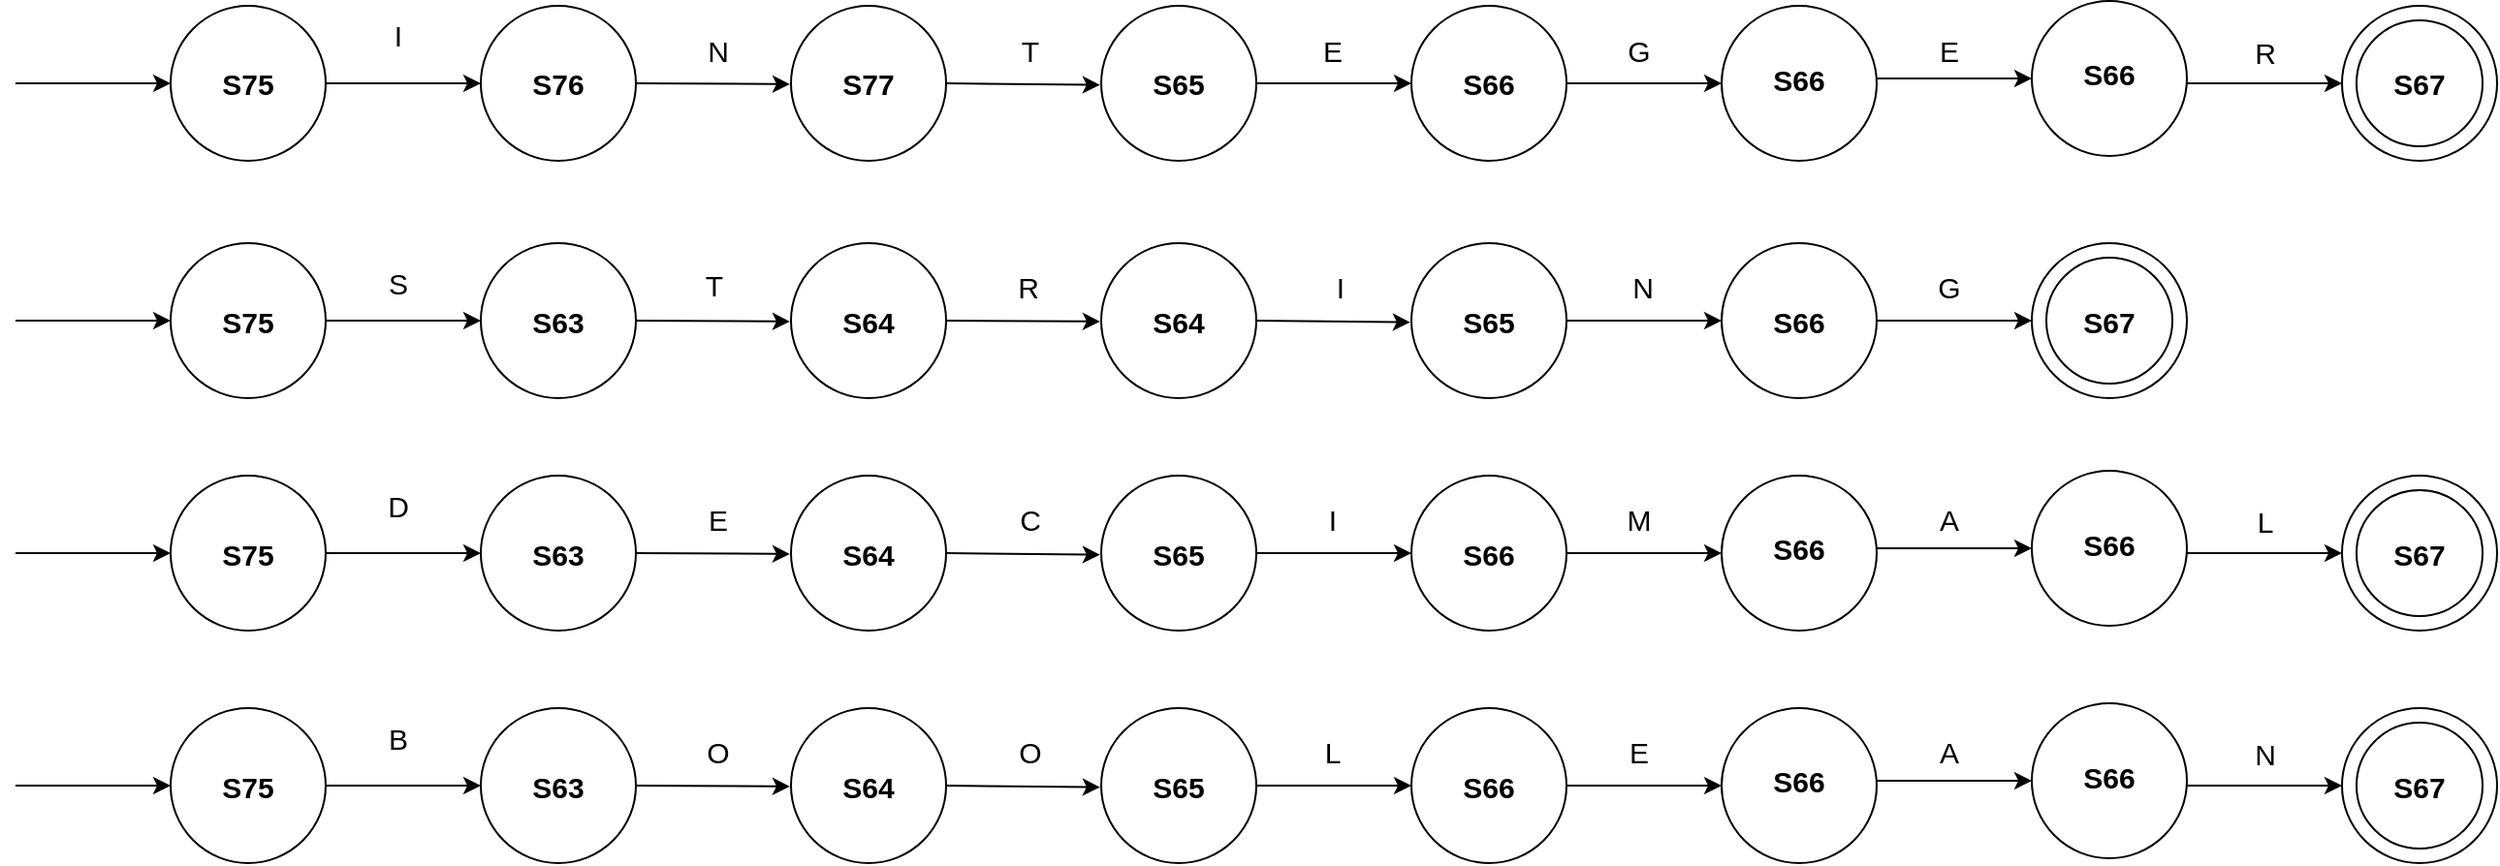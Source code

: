 <mxfile version="23.1.1" type="github">
  <diagram name="Page-1" id="0zzu3dNwDBYfxRRVzu9Y">
    <mxGraphModel dx="1811" dy="546" grid="1" gridSize="10" guides="1" tooltips="1" connect="1" arrows="1" fold="1" page="1" pageScale="1" pageWidth="850" pageHeight="1100" math="0" shadow="0">
      <root>
        <mxCell id="0" />
        <mxCell id="1" parent="0" />
        <mxCell id="2XecXI-3c3T1MpKRaNhF-1" value="" style="ellipse;whiteSpace=wrap;html=1;aspect=fixed;" vertex="1" parent="1">
          <mxGeometry x="40" y="40" width="80" height="80" as="geometry" />
        </mxCell>
        <mxCell id="2XecXI-3c3T1MpKRaNhF-2" value="" style="ellipse;whiteSpace=wrap;html=1;aspect=fixed;" vertex="1" parent="1">
          <mxGeometry x="-120" y="40" width="80" height="80" as="geometry" />
        </mxCell>
        <mxCell id="2XecXI-3c3T1MpKRaNhF-3" value="" style="endArrow=classic;html=1;rounded=0;entryX=0.842;entryY=1.112;entryDx=0;entryDy=0;exitX=1;exitY=0.5;exitDx=0;exitDy=0;entryPerimeter=0;" edge="1" parent="1" source="2XecXI-3c3T1MpKRaNhF-13" target="2XecXI-3c3T1MpKRaNhF-16">
          <mxGeometry width="50" height="50" relative="1" as="geometry">
            <mxPoint x="-160" y="80" as="sourcePoint" />
            <mxPoint x="-80" y="80" as="targetPoint" />
          </mxGeometry>
        </mxCell>
        <mxCell id="2XecXI-3c3T1MpKRaNhF-4" value="" style="endArrow=classic;html=1;rounded=0;entryX=0;entryY=0.5;entryDx=0;entryDy=0;exitX=1;exitY=0.5;exitDx=0;exitDy=0;" edge="1" parent="1" source="2XecXI-3c3T1MpKRaNhF-2" target="2XecXI-3c3T1MpKRaNhF-1">
          <mxGeometry width="50" height="50" relative="1" as="geometry">
            <mxPoint x="-30" y="110" as="sourcePoint" />
            <mxPoint x="90" y="110" as="targetPoint" />
          </mxGeometry>
        </mxCell>
        <mxCell id="2XecXI-3c3T1MpKRaNhF-5" value="&lt;b style=&quot;font-size: 15px;&quot;&gt;S65&lt;/b&gt;" style="text;html=1;strokeColor=none;fillColor=none;align=center;verticalAlign=middle;whiteSpace=wrap;rounded=0;fontSize=15;" vertex="1" parent="1">
          <mxGeometry x="-110" y="65" width="60" height="30" as="geometry" />
        </mxCell>
        <mxCell id="2XecXI-3c3T1MpKRaNhF-6" value="&lt;b&gt;&lt;font style=&quot;font-size: 15px;&quot;&gt;S66&lt;/font&gt;&lt;/b&gt;" style="text;html=1;strokeColor=none;fillColor=none;align=center;verticalAlign=middle;whiteSpace=wrap;rounded=0;" vertex="1" parent="1">
          <mxGeometry x="50" y="65" width="60" height="30" as="geometry" />
        </mxCell>
        <mxCell id="2XecXI-3c3T1MpKRaNhF-7" value="E" style="text;html=1;strokeColor=none;fillColor=none;align=center;verticalAlign=middle;whiteSpace=wrap;rounded=0;fontSize=15;" vertex="1" parent="1">
          <mxGeometry x="-53" y="47.5" width="105" height="30" as="geometry" />
        </mxCell>
        <mxCell id="2XecXI-3c3T1MpKRaNhF-8" value="" style="ellipse;whiteSpace=wrap;html=1;aspect=fixed;" vertex="1" parent="1">
          <mxGeometry x="520" y="40" width="80" height="80" as="geometry" />
        </mxCell>
        <mxCell id="2XecXI-3c3T1MpKRaNhF-9" value="" style="ellipse;whiteSpace=wrap;html=1;aspect=fixed;" vertex="1" parent="1">
          <mxGeometry x="527.5" y="47.5" width="65" height="65" as="geometry" />
        </mxCell>
        <mxCell id="2XecXI-3c3T1MpKRaNhF-10" value="" style="endArrow=classic;html=1;rounded=0;entryX=0;entryY=0.5;entryDx=0;entryDy=0;exitX=1;exitY=0.5;exitDx=0;exitDy=0;" edge="1" parent="1" target="2XecXI-3c3T1MpKRaNhF-8">
          <mxGeometry width="50" height="50" relative="1" as="geometry">
            <mxPoint x="440" y="80" as="sourcePoint" />
            <mxPoint x="570" y="110" as="targetPoint" />
          </mxGeometry>
        </mxCell>
        <mxCell id="2XecXI-3c3T1MpKRaNhF-11" value="&lt;b&gt;&lt;font style=&quot;font-size: 15px;&quot;&gt;S67&lt;/font&gt;&lt;/b&gt;" style="text;html=1;strokeColor=none;fillColor=none;align=center;verticalAlign=middle;whiteSpace=wrap;rounded=0;" vertex="1" parent="1">
          <mxGeometry x="530" y="65" width="60" height="30" as="geometry" />
        </mxCell>
        <mxCell id="2XecXI-3c3T1MpKRaNhF-12" value="R" style="text;html=1;strokeColor=none;fillColor=none;align=center;verticalAlign=middle;whiteSpace=wrap;rounded=0;fontSize=15;" vertex="1" parent="1">
          <mxGeometry x="428" y="48.5" width="105" height="30" as="geometry" />
        </mxCell>
        <mxCell id="2XecXI-3c3T1MpKRaNhF-13" value="" style="ellipse;whiteSpace=wrap;html=1;aspect=fixed;" vertex="1" parent="1">
          <mxGeometry x="-280" y="40" width="80" height="80" as="geometry" />
        </mxCell>
        <mxCell id="2XecXI-3c3T1MpKRaNhF-14" value="" style="endArrow=classic;html=1;rounded=0;entryX=0.852;entryY=1.098;entryDx=0;entryDy=0;entryPerimeter=0;" edge="1" parent="1" target="2XecXI-3c3T1MpKRaNhF-19">
          <mxGeometry width="50" height="50" relative="1" as="geometry">
            <mxPoint x="-360" y="80" as="sourcePoint" />
            <mxPoint x="-240" y="80" as="targetPoint" />
          </mxGeometry>
        </mxCell>
        <mxCell id="2XecXI-3c3T1MpKRaNhF-15" value="&lt;b style=&quot;font-size: 15px;&quot;&gt;S77&lt;/b&gt;" style="text;html=1;strokeColor=none;fillColor=none;align=center;verticalAlign=middle;whiteSpace=wrap;rounded=0;fontSize=15;" vertex="1" parent="1">
          <mxGeometry x="-270" y="65" width="60" height="30" as="geometry" />
        </mxCell>
        <mxCell id="2XecXI-3c3T1MpKRaNhF-16" value="T" style="text;html=1;strokeColor=none;fillColor=none;align=center;verticalAlign=middle;whiteSpace=wrap;rounded=0;fontSize=15;" vertex="1" parent="1">
          <mxGeometry x="-209" y="47.5" width="105" height="30" as="geometry" />
        </mxCell>
        <mxCell id="2XecXI-3c3T1MpKRaNhF-17" value="" style="ellipse;whiteSpace=wrap;html=1;aspect=fixed;" vertex="1" parent="1">
          <mxGeometry x="-440" y="40" width="80" height="80" as="geometry" />
        </mxCell>
        <mxCell id="2XecXI-3c3T1MpKRaNhF-18" value="&lt;b style=&quot;font-size: 15px;&quot;&gt;S76&lt;/b&gt;" style="text;html=1;strokeColor=none;fillColor=none;align=center;verticalAlign=middle;whiteSpace=wrap;rounded=0;fontSize=15;" vertex="1" parent="1">
          <mxGeometry x="-430" y="65" width="60" height="30" as="geometry" />
        </mxCell>
        <mxCell id="2XecXI-3c3T1MpKRaNhF-19" value="N" style="text;html=1;strokeColor=none;fillColor=none;align=center;verticalAlign=middle;whiteSpace=wrap;rounded=0;fontSize=15;" vertex="1" parent="1">
          <mxGeometry x="-370" y="47.5" width="105" height="30" as="geometry" />
        </mxCell>
        <mxCell id="2XecXI-3c3T1MpKRaNhF-20" value="" style="endArrow=classic;html=1;rounded=0;" edge="1" parent="1">
          <mxGeometry width="50" height="50" relative="1" as="geometry">
            <mxPoint x="-520" y="80" as="sourcePoint" />
            <mxPoint x="-440" y="80" as="targetPoint" />
          </mxGeometry>
        </mxCell>
        <mxCell id="2XecXI-3c3T1MpKRaNhF-21" value="" style="ellipse;whiteSpace=wrap;html=1;aspect=fixed;" vertex="1" parent="1">
          <mxGeometry x="-600" y="40" width="80" height="80" as="geometry" />
        </mxCell>
        <mxCell id="2XecXI-3c3T1MpKRaNhF-22" value="" style="endArrow=classic;html=1;rounded=0;entryX=0;entryY=0.5;entryDx=0;entryDy=0;" edge="1" parent="1">
          <mxGeometry width="50" height="50" relative="1" as="geometry">
            <mxPoint x="-680" y="80" as="sourcePoint" />
            <mxPoint x="-600" y="80" as="targetPoint" />
          </mxGeometry>
        </mxCell>
        <mxCell id="2XecXI-3c3T1MpKRaNhF-23" value="&lt;b style=&quot;font-size: 15px;&quot;&gt;S75&lt;/b&gt;" style="text;html=1;strokeColor=none;fillColor=none;align=center;verticalAlign=middle;whiteSpace=wrap;rounded=0;fontSize=15;" vertex="1" parent="1">
          <mxGeometry x="-590" y="65" width="60" height="30" as="geometry" />
        </mxCell>
        <mxCell id="2XecXI-3c3T1MpKRaNhF-24" value="I" style="text;html=1;strokeColor=none;fillColor=none;align=center;verticalAlign=middle;whiteSpace=wrap;rounded=0;fontSize=15;" vertex="1" parent="1">
          <mxGeometry x="-535" y="40" width="105" height="30" as="geometry" />
        </mxCell>
        <mxCell id="2XecXI-3c3T1MpKRaNhF-25" value="" style="ellipse;whiteSpace=wrap;html=1;aspect=fixed;" vertex="1" parent="1">
          <mxGeometry x="200" y="40" width="80" height="80" as="geometry" />
        </mxCell>
        <mxCell id="2XecXI-3c3T1MpKRaNhF-26" value="" style="endArrow=classic;html=1;rounded=0;entryX=0;entryY=0.5;entryDx=0;entryDy=0;exitX=1;exitY=0.5;exitDx=0;exitDy=0;" edge="1" parent="1" target="2XecXI-3c3T1MpKRaNhF-25">
          <mxGeometry width="50" height="50" relative="1" as="geometry">
            <mxPoint x="120" y="80" as="sourcePoint" />
            <mxPoint x="250" y="110" as="targetPoint" />
          </mxGeometry>
        </mxCell>
        <mxCell id="2XecXI-3c3T1MpKRaNhF-27" value="&lt;b&gt;&lt;font style=&quot;font-size: 15px;&quot;&gt;S66&lt;/font&gt;&lt;/b&gt;" style="text;html=1;strokeColor=none;fillColor=none;align=center;verticalAlign=middle;whiteSpace=wrap;rounded=0;" vertex="1" parent="1">
          <mxGeometry x="210" y="65" width="60" height="25" as="geometry" />
        </mxCell>
        <mxCell id="2XecXI-3c3T1MpKRaNhF-28" value="G" style="text;html=1;strokeColor=none;fillColor=none;align=center;verticalAlign=middle;whiteSpace=wrap;rounded=0;fontSize=15;" vertex="1" parent="1">
          <mxGeometry x="105" y="47.5" width="105" height="30" as="geometry" />
        </mxCell>
        <mxCell id="2XecXI-3c3T1MpKRaNhF-29" value="" style="ellipse;whiteSpace=wrap;html=1;aspect=fixed;" vertex="1" parent="1">
          <mxGeometry x="360" y="37.5" width="80" height="80" as="geometry" />
        </mxCell>
        <mxCell id="2XecXI-3c3T1MpKRaNhF-30" value="" style="endArrow=classic;html=1;rounded=0;entryX=0;entryY=0.5;entryDx=0;entryDy=0;exitX=1;exitY=0.5;exitDx=0;exitDy=0;" edge="1" parent="1" target="2XecXI-3c3T1MpKRaNhF-29">
          <mxGeometry width="50" height="50" relative="1" as="geometry">
            <mxPoint x="280" y="77.5" as="sourcePoint" />
            <mxPoint x="410" y="107.5" as="targetPoint" />
          </mxGeometry>
        </mxCell>
        <mxCell id="2XecXI-3c3T1MpKRaNhF-31" value="&lt;b&gt;&lt;font style=&quot;font-size: 15px;&quot;&gt;S66&lt;/font&gt;&lt;/b&gt;" style="text;html=1;strokeColor=none;fillColor=none;align=center;verticalAlign=middle;whiteSpace=wrap;rounded=0;" vertex="1" parent="1">
          <mxGeometry x="370" y="62.5" width="60" height="25" as="geometry" />
        </mxCell>
        <mxCell id="2XecXI-3c3T1MpKRaNhF-32" value="E" style="text;html=1;strokeColor=none;fillColor=none;align=center;verticalAlign=middle;whiteSpace=wrap;rounded=0;fontSize=15;" vertex="1" parent="1">
          <mxGeometry x="265" y="47.5" width="105" height="30" as="geometry" />
        </mxCell>
        <mxCell id="2XecXI-3c3T1MpKRaNhF-33" value="" style="ellipse;whiteSpace=wrap;html=1;aspect=fixed;" vertex="1" parent="1">
          <mxGeometry x="200" y="162.5" width="80" height="80" as="geometry" />
        </mxCell>
        <mxCell id="2XecXI-3c3T1MpKRaNhF-34" value="" style="ellipse;whiteSpace=wrap;html=1;aspect=fixed;" vertex="1" parent="1">
          <mxGeometry x="40" y="162.5" width="80" height="80" as="geometry" />
        </mxCell>
        <mxCell id="2XecXI-3c3T1MpKRaNhF-35" value="" style="endArrow=classic;html=1;rounded=0;entryX=0.842;entryY=1.112;entryDx=0;entryDy=0;exitX=1;exitY=0.5;exitDx=0;exitDy=0;entryPerimeter=0;" edge="1" parent="1" source="2XecXI-3c3T1MpKRaNhF-45" target="2XecXI-3c3T1MpKRaNhF-48">
          <mxGeometry width="50" height="50" relative="1" as="geometry">
            <mxPoint y="202.5" as="sourcePoint" />
            <mxPoint x="80" y="202.5" as="targetPoint" />
          </mxGeometry>
        </mxCell>
        <mxCell id="2XecXI-3c3T1MpKRaNhF-36" value="" style="endArrow=classic;html=1;rounded=0;entryX=0;entryY=0.5;entryDx=0;entryDy=0;exitX=1;exitY=0.5;exitDx=0;exitDy=0;" edge="1" parent="1" source="2XecXI-3c3T1MpKRaNhF-34" target="2XecXI-3c3T1MpKRaNhF-33">
          <mxGeometry width="50" height="50" relative="1" as="geometry">
            <mxPoint x="130" y="232.5" as="sourcePoint" />
            <mxPoint x="250" y="232.5" as="targetPoint" />
          </mxGeometry>
        </mxCell>
        <mxCell id="2XecXI-3c3T1MpKRaNhF-37" value="&lt;b style=&quot;font-size: 15px;&quot;&gt;S65&lt;/b&gt;" style="text;html=1;strokeColor=none;fillColor=none;align=center;verticalAlign=middle;whiteSpace=wrap;rounded=0;fontSize=15;" vertex="1" parent="1">
          <mxGeometry x="50" y="187.5" width="60" height="30" as="geometry" />
        </mxCell>
        <mxCell id="2XecXI-3c3T1MpKRaNhF-38" value="&lt;b&gt;&lt;font style=&quot;font-size: 15px;&quot;&gt;S66&lt;/font&gt;&lt;/b&gt;" style="text;html=1;strokeColor=none;fillColor=none;align=center;verticalAlign=middle;whiteSpace=wrap;rounded=0;" vertex="1" parent="1">
          <mxGeometry x="210" y="187.5" width="60" height="30" as="geometry" />
        </mxCell>
        <mxCell id="2XecXI-3c3T1MpKRaNhF-39" value="N" style="text;html=1;strokeColor=none;fillColor=none;align=center;verticalAlign=middle;whiteSpace=wrap;rounded=0;fontSize=15;" vertex="1" parent="1">
          <mxGeometry x="107" y="170" width="105" height="30" as="geometry" />
        </mxCell>
        <mxCell id="2XecXI-3c3T1MpKRaNhF-40" value="" style="ellipse;whiteSpace=wrap;html=1;aspect=fixed;" vertex="1" parent="1">
          <mxGeometry x="360" y="162.5" width="80" height="80" as="geometry" />
        </mxCell>
        <mxCell id="2XecXI-3c3T1MpKRaNhF-41" value="" style="ellipse;whiteSpace=wrap;html=1;aspect=fixed;" vertex="1" parent="1">
          <mxGeometry x="367.5" y="170" width="65" height="65" as="geometry" />
        </mxCell>
        <mxCell id="2XecXI-3c3T1MpKRaNhF-43" value="&lt;b&gt;&lt;font style=&quot;font-size: 15px;&quot;&gt;S67&lt;/font&gt;&lt;/b&gt;" style="text;html=1;strokeColor=none;fillColor=none;align=center;verticalAlign=middle;whiteSpace=wrap;rounded=0;" vertex="1" parent="1">
          <mxGeometry x="370" y="187.5" width="60" height="30" as="geometry" />
        </mxCell>
        <mxCell id="2XecXI-3c3T1MpKRaNhF-45" value="" style="ellipse;whiteSpace=wrap;html=1;aspect=fixed;" vertex="1" parent="1">
          <mxGeometry x="-120" y="162.5" width="80" height="80" as="geometry" />
        </mxCell>
        <mxCell id="2XecXI-3c3T1MpKRaNhF-46" value="" style="endArrow=classic;html=1;rounded=0;entryX=0.852;entryY=1.098;entryDx=0;entryDy=0;entryPerimeter=0;" edge="1" parent="1">
          <mxGeometry width="50" height="50" relative="1" as="geometry">
            <mxPoint x="-200" y="202.5" as="sourcePoint" />
            <mxPoint x="-120.54" y="202.94" as="targetPoint" />
          </mxGeometry>
        </mxCell>
        <mxCell id="2XecXI-3c3T1MpKRaNhF-47" value="&lt;b style=&quot;font-size: 15px;&quot;&gt;S64&lt;/b&gt;" style="text;html=1;strokeColor=none;fillColor=none;align=center;verticalAlign=middle;whiteSpace=wrap;rounded=0;fontSize=15;" vertex="1" parent="1">
          <mxGeometry x="-110" y="187.5" width="60" height="30" as="geometry" />
        </mxCell>
        <mxCell id="2XecXI-3c3T1MpKRaNhF-48" value="I" style="text;html=1;strokeColor=none;fillColor=none;align=center;verticalAlign=middle;whiteSpace=wrap;rounded=0;fontSize=15;" vertex="1" parent="1">
          <mxGeometry x="-49" y="170" width="105" height="30" as="geometry" />
        </mxCell>
        <mxCell id="2XecXI-3c3T1MpKRaNhF-49" value="" style="ellipse;whiteSpace=wrap;html=1;aspect=fixed;" vertex="1" parent="1">
          <mxGeometry x="-440" y="162.5" width="80" height="80" as="geometry" />
        </mxCell>
        <mxCell id="2XecXI-3c3T1MpKRaNhF-50" value="&lt;b style=&quot;font-size: 15px;&quot;&gt;S63&lt;/b&gt;" style="text;html=1;strokeColor=none;fillColor=none;align=center;verticalAlign=middle;whiteSpace=wrap;rounded=0;fontSize=15;" vertex="1" parent="1">
          <mxGeometry x="-430" y="187.5" width="60" height="30" as="geometry" />
        </mxCell>
        <mxCell id="2XecXI-3c3T1MpKRaNhF-51" value="T" style="text;html=1;strokeColor=none;fillColor=none;align=center;verticalAlign=middle;whiteSpace=wrap;rounded=0;fontSize=15;" vertex="1" parent="1">
          <mxGeometry x="-372" y="169" width="105" height="30" as="geometry" />
        </mxCell>
        <mxCell id="2XecXI-3c3T1MpKRaNhF-52" value="" style="endArrow=classic;html=1;rounded=0;" edge="1" parent="1">
          <mxGeometry width="50" height="50" relative="1" as="geometry">
            <mxPoint x="-520" y="202.5" as="sourcePoint" />
            <mxPoint x="-440" y="202.5" as="targetPoint" />
          </mxGeometry>
        </mxCell>
        <mxCell id="2XecXI-3c3T1MpKRaNhF-53" value="" style="ellipse;whiteSpace=wrap;html=1;aspect=fixed;" vertex="1" parent="1">
          <mxGeometry x="-600" y="162.5" width="80" height="80" as="geometry" />
        </mxCell>
        <mxCell id="2XecXI-3c3T1MpKRaNhF-54" value="" style="endArrow=classic;html=1;rounded=0;entryX=0;entryY=0.5;entryDx=0;entryDy=0;" edge="1" parent="1">
          <mxGeometry width="50" height="50" relative="1" as="geometry">
            <mxPoint x="-680" y="202.5" as="sourcePoint" />
            <mxPoint x="-600" y="202.5" as="targetPoint" />
          </mxGeometry>
        </mxCell>
        <mxCell id="2XecXI-3c3T1MpKRaNhF-55" value="&lt;b style=&quot;font-size: 15px;&quot;&gt;S75&lt;/b&gt;" style="text;html=1;strokeColor=none;fillColor=none;align=center;verticalAlign=middle;whiteSpace=wrap;rounded=0;fontSize=15;" vertex="1" parent="1">
          <mxGeometry x="-590" y="187.5" width="60" height="30" as="geometry" />
        </mxCell>
        <mxCell id="2XecXI-3c3T1MpKRaNhF-56" value="S" style="text;html=1;strokeColor=none;fillColor=none;align=center;verticalAlign=middle;whiteSpace=wrap;rounded=0;fontSize=15;" vertex="1" parent="1">
          <mxGeometry x="-535" y="167.5" width="105" height="30" as="geometry" />
        </mxCell>
        <mxCell id="2XecXI-3c3T1MpKRaNhF-58" value="" style="endArrow=classic;html=1;rounded=0;entryX=0;entryY=0.5;entryDx=0;entryDy=0;exitX=1;exitY=0.5;exitDx=0;exitDy=0;" edge="1" parent="1">
          <mxGeometry width="50" height="50" relative="1" as="geometry">
            <mxPoint x="280" y="202.5" as="sourcePoint" />
            <mxPoint x="360.0" y="202.5" as="targetPoint" />
          </mxGeometry>
        </mxCell>
        <mxCell id="2XecXI-3c3T1MpKRaNhF-60" value="G" style="text;html=1;strokeColor=none;fillColor=none;align=center;verticalAlign=middle;whiteSpace=wrap;rounded=0;fontSize=15;" vertex="1" parent="1">
          <mxGeometry x="265" y="170" width="105" height="30" as="geometry" />
        </mxCell>
        <mxCell id="2XecXI-3c3T1MpKRaNhF-65" value="" style="ellipse;whiteSpace=wrap;html=1;aspect=fixed;" vertex="1" parent="1">
          <mxGeometry x="40" y="282.5" width="80" height="80" as="geometry" />
        </mxCell>
        <mxCell id="2XecXI-3c3T1MpKRaNhF-66" value="" style="ellipse;whiteSpace=wrap;html=1;aspect=fixed;" vertex="1" parent="1">
          <mxGeometry x="-120" y="282.5" width="80" height="80" as="geometry" />
        </mxCell>
        <mxCell id="2XecXI-3c3T1MpKRaNhF-67" value="" style="endArrow=classic;html=1;rounded=0;entryX=0.842;entryY=1.112;entryDx=0;entryDy=0;exitX=1;exitY=0.5;exitDx=0;exitDy=0;entryPerimeter=0;" edge="1" parent="1" source="2XecXI-3c3T1MpKRaNhF-77" target="2XecXI-3c3T1MpKRaNhF-80">
          <mxGeometry width="50" height="50" relative="1" as="geometry">
            <mxPoint x="-160" y="322.5" as="sourcePoint" />
            <mxPoint x="-80" y="322.5" as="targetPoint" />
          </mxGeometry>
        </mxCell>
        <mxCell id="2XecXI-3c3T1MpKRaNhF-68" value="" style="endArrow=classic;html=1;rounded=0;entryX=0;entryY=0.5;entryDx=0;entryDy=0;exitX=1;exitY=0.5;exitDx=0;exitDy=0;" edge="1" parent="1" source="2XecXI-3c3T1MpKRaNhF-66" target="2XecXI-3c3T1MpKRaNhF-65">
          <mxGeometry width="50" height="50" relative="1" as="geometry">
            <mxPoint x="-30" y="352.5" as="sourcePoint" />
            <mxPoint x="90" y="352.5" as="targetPoint" />
          </mxGeometry>
        </mxCell>
        <mxCell id="2XecXI-3c3T1MpKRaNhF-69" value="&lt;b style=&quot;font-size: 15px;&quot;&gt;S65&lt;/b&gt;" style="text;html=1;strokeColor=none;fillColor=none;align=center;verticalAlign=middle;whiteSpace=wrap;rounded=0;fontSize=15;" vertex="1" parent="1">
          <mxGeometry x="-110" y="307.5" width="60" height="30" as="geometry" />
        </mxCell>
        <mxCell id="2XecXI-3c3T1MpKRaNhF-70" value="&lt;b&gt;&lt;font style=&quot;font-size: 15px;&quot;&gt;S66&lt;/font&gt;&lt;/b&gt;" style="text;html=1;strokeColor=none;fillColor=none;align=center;verticalAlign=middle;whiteSpace=wrap;rounded=0;" vertex="1" parent="1">
          <mxGeometry x="50" y="307.5" width="60" height="30" as="geometry" />
        </mxCell>
        <mxCell id="2XecXI-3c3T1MpKRaNhF-71" value="I" style="text;html=1;strokeColor=none;fillColor=none;align=center;verticalAlign=middle;whiteSpace=wrap;rounded=0;fontSize=15;" vertex="1" parent="1">
          <mxGeometry x="-53" y="290" width="105" height="30" as="geometry" />
        </mxCell>
        <mxCell id="2XecXI-3c3T1MpKRaNhF-72" value="" style="ellipse;whiteSpace=wrap;html=1;aspect=fixed;" vertex="1" parent="1">
          <mxGeometry x="520" y="282.5" width="80" height="80" as="geometry" />
        </mxCell>
        <mxCell id="2XecXI-3c3T1MpKRaNhF-73" value="" style="ellipse;whiteSpace=wrap;html=1;aspect=fixed;" vertex="1" parent="1">
          <mxGeometry x="527.5" y="290" width="65" height="65" as="geometry" />
        </mxCell>
        <mxCell id="2XecXI-3c3T1MpKRaNhF-74" value="" style="endArrow=classic;html=1;rounded=0;entryX=0;entryY=0.5;entryDx=0;entryDy=0;exitX=1;exitY=0.5;exitDx=0;exitDy=0;" edge="1" parent="1" target="2XecXI-3c3T1MpKRaNhF-72">
          <mxGeometry width="50" height="50" relative="1" as="geometry">
            <mxPoint x="440" y="322.5" as="sourcePoint" />
            <mxPoint x="570" y="352.5" as="targetPoint" />
          </mxGeometry>
        </mxCell>
        <mxCell id="2XecXI-3c3T1MpKRaNhF-75" value="&lt;b&gt;&lt;font style=&quot;font-size: 15px;&quot;&gt;S67&lt;/font&gt;&lt;/b&gt;" style="text;html=1;strokeColor=none;fillColor=none;align=center;verticalAlign=middle;whiteSpace=wrap;rounded=0;" vertex="1" parent="1">
          <mxGeometry x="530" y="307.5" width="60" height="30" as="geometry" />
        </mxCell>
        <mxCell id="2XecXI-3c3T1MpKRaNhF-76" value="L" style="text;html=1;strokeColor=none;fillColor=none;align=center;verticalAlign=middle;whiteSpace=wrap;rounded=0;fontSize=15;" vertex="1" parent="1">
          <mxGeometry x="428" y="291" width="105" height="30" as="geometry" />
        </mxCell>
        <mxCell id="2XecXI-3c3T1MpKRaNhF-77" value="" style="ellipse;whiteSpace=wrap;html=1;aspect=fixed;" vertex="1" parent="1">
          <mxGeometry x="-280" y="282.5" width="80" height="80" as="geometry" />
        </mxCell>
        <mxCell id="2XecXI-3c3T1MpKRaNhF-78" value="" style="endArrow=classic;html=1;rounded=0;entryX=0.852;entryY=1.098;entryDx=0;entryDy=0;entryPerimeter=0;" edge="1" parent="1" target="2XecXI-3c3T1MpKRaNhF-83">
          <mxGeometry width="50" height="50" relative="1" as="geometry">
            <mxPoint x="-360" y="322.5" as="sourcePoint" />
            <mxPoint x="-240" y="322.5" as="targetPoint" />
          </mxGeometry>
        </mxCell>
        <mxCell id="2XecXI-3c3T1MpKRaNhF-79" value="&lt;b style=&quot;font-size: 15px;&quot;&gt;S64&lt;/b&gt;" style="text;html=1;strokeColor=none;fillColor=none;align=center;verticalAlign=middle;whiteSpace=wrap;rounded=0;fontSize=15;" vertex="1" parent="1">
          <mxGeometry x="-270" y="307.5" width="60" height="30" as="geometry" />
        </mxCell>
        <mxCell id="2XecXI-3c3T1MpKRaNhF-80" value="C" style="text;html=1;strokeColor=none;fillColor=none;align=center;verticalAlign=middle;whiteSpace=wrap;rounded=0;fontSize=15;" vertex="1" parent="1">
          <mxGeometry x="-209" y="290" width="105" height="30" as="geometry" />
        </mxCell>
        <mxCell id="2XecXI-3c3T1MpKRaNhF-81" value="" style="ellipse;whiteSpace=wrap;html=1;aspect=fixed;" vertex="1" parent="1">
          <mxGeometry x="-440" y="282.5" width="80" height="80" as="geometry" />
        </mxCell>
        <mxCell id="2XecXI-3c3T1MpKRaNhF-82" value="&lt;b style=&quot;font-size: 15px;&quot;&gt;S63&lt;/b&gt;" style="text;html=1;strokeColor=none;fillColor=none;align=center;verticalAlign=middle;whiteSpace=wrap;rounded=0;fontSize=15;" vertex="1" parent="1">
          <mxGeometry x="-430" y="307.5" width="60" height="30" as="geometry" />
        </mxCell>
        <mxCell id="2XecXI-3c3T1MpKRaNhF-83" value="E" style="text;html=1;strokeColor=none;fillColor=none;align=center;verticalAlign=middle;whiteSpace=wrap;rounded=0;fontSize=15;" vertex="1" parent="1">
          <mxGeometry x="-370" y="290" width="105" height="30" as="geometry" />
        </mxCell>
        <mxCell id="2XecXI-3c3T1MpKRaNhF-84" value="" style="endArrow=classic;html=1;rounded=0;" edge="1" parent="1">
          <mxGeometry width="50" height="50" relative="1" as="geometry">
            <mxPoint x="-520" y="322.5" as="sourcePoint" />
            <mxPoint x="-440" y="322.5" as="targetPoint" />
          </mxGeometry>
        </mxCell>
        <mxCell id="2XecXI-3c3T1MpKRaNhF-85" value="" style="ellipse;whiteSpace=wrap;html=1;aspect=fixed;" vertex="1" parent="1">
          <mxGeometry x="-600" y="282.5" width="80" height="80" as="geometry" />
        </mxCell>
        <mxCell id="2XecXI-3c3T1MpKRaNhF-86" value="" style="endArrow=classic;html=1;rounded=0;entryX=0;entryY=0.5;entryDx=0;entryDy=0;" edge="1" parent="1">
          <mxGeometry width="50" height="50" relative="1" as="geometry">
            <mxPoint x="-680" y="322.5" as="sourcePoint" />
            <mxPoint x="-600" y="322.5" as="targetPoint" />
          </mxGeometry>
        </mxCell>
        <mxCell id="2XecXI-3c3T1MpKRaNhF-87" value="&lt;b style=&quot;font-size: 15px;&quot;&gt;S75&lt;/b&gt;" style="text;html=1;strokeColor=none;fillColor=none;align=center;verticalAlign=middle;whiteSpace=wrap;rounded=0;fontSize=15;" vertex="1" parent="1">
          <mxGeometry x="-590" y="307.5" width="60" height="30" as="geometry" />
        </mxCell>
        <mxCell id="2XecXI-3c3T1MpKRaNhF-88" value="D" style="text;html=1;strokeColor=none;fillColor=none;align=center;verticalAlign=middle;whiteSpace=wrap;rounded=0;fontSize=15;" vertex="1" parent="1">
          <mxGeometry x="-535" y="282.5" width="105" height="30" as="geometry" />
        </mxCell>
        <mxCell id="2XecXI-3c3T1MpKRaNhF-89" value="" style="ellipse;whiteSpace=wrap;html=1;aspect=fixed;" vertex="1" parent="1">
          <mxGeometry x="200" y="282.5" width="80" height="80" as="geometry" />
        </mxCell>
        <mxCell id="2XecXI-3c3T1MpKRaNhF-90" value="" style="endArrow=classic;html=1;rounded=0;entryX=0;entryY=0.5;entryDx=0;entryDy=0;exitX=1;exitY=0.5;exitDx=0;exitDy=0;" edge="1" parent="1" target="2XecXI-3c3T1MpKRaNhF-89">
          <mxGeometry width="50" height="50" relative="1" as="geometry">
            <mxPoint x="120" y="322.5" as="sourcePoint" />
            <mxPoint x="250" y="352.5" as="targetPoint" />
          </mxGeometry>
        </mxCell>
        <mxCell id="2XecXI-3c3T1MpKRaNhF-91" value="&lt;b&gt;&lt;font style=&quot;font-size: 15px;&quot;&gt;S66&lt;/font&gt;&lt;/b&gt;" style="text;html=1;strokeColor=none;fillColor=none;align=center;verticalAlign=middle;whiteSpace=wrap;rounded=0;" vertex="1" parent="1">
          <mxGeometry x="210" y="307.5" width="60" height="25" as="geometry" />
        </mxCell>
        <mxCell id="2XecXI-3c3T1MpKRaNhF-92" value="M" style="text;html=1;strokeColor=none;fillColor=none;align=center;verticalAlign=middle;whiteSpace=wrap;rounded=0;fontSize=15;" vertex="1" parent="1">
          <mxGeometry x="105" y="290" width="105" height="30" as="geometry" />
        </mxCell>
        <mxCell id="2XecXI-3c3T1MpKRaNhF-93" value="" style="ellipse;whiteSpace=wrap;html=1;aspect=fixed;" vertex="1" parent="1">
          <mxGeometry x="360" y="280" width="80" height="80" as="geometry" />
        </mxCell>
        <mxCell id="2XecXI-3c3T1MpKRaNhF-94" value="" style="endArrow=classic;html=1;rounded=0;entryX=0;entryY=0.5;entryDx=0;entryDy=0;exitX=1;exitY=0.5;exitDx=0;exitDy=0;" edge="1" parent="1" target="2XecXI-3c3T1MpKRaNhF-93">
          <mxGeometry width="50" height="50" relative="1" as="geometry">
            <mxPoint x="280" y="320" as="sourcePoint" />
            <mxPoint x="410" y="350" as="targetPoint" />
          </mxGeometry>
        </mxCell>
        <mxCell id="2XecXI-3c3T1MpKRaNhF-95" value="&lt;b&gt;&lt;font style=&quot;font-size: 15px;&quot;&gt;S66&lt;/font&gt;&lt;/b&gt;" style="text;html=1;strokeColor=none;fillColor=none;align=center;verticalAlign=middle;whiteSpace=wrap;rounded=0;" vertex="1" parent="1">
          <mxGeometry x="370" y="305" width="60" height="25" as="geometry" />
        </mxCell>
        <mxCell id="2XecXI-3c3T1MpKRaNhF-96" value="A" style="text;html=1;strokeColor=none;fillColor=none;align=center;verticalAlign=middle;whiteSpace=wrap;rounded=0;fontSize=15;" vertex="1" parent="1">
          <mxGeometry x="265" y="290" width="105" height="30" as="geometry" />
        </mxCell>
        <mxCell id="2XecXI-3c3T1MpKRaNhF-97" value="" style="ellipse;whiteSpace=wrap;html=1;aspect=fixed;" vertex="1" parent="1">
          <mxGeometry x="40" y="402.5" width="80" height="80" as="geometry" />
        </mxCell>
        <mxCell id="2XecXI-3c3T1MpKRaNhF-98" value="" style="ellipse;whiteSpace=wrap;html=1;aspect=fixed;" vertex="1" parent="1">
          <mxGeometry x="-120" y="402.5" width="80" height="80" as="geometry" />
        </mxCell>
        <mxCell id="2XecXI-3c3T1MpKRaNhF-99" value="" style="endArrow=classic;html=1;rounded=0;entryX=0.842;entryY=1.112;entryDx=0;entryDy=0;exitX=1;exitY=0.5;exitDx=0;exitDy=0;entryPerimeter=0;" edge="1" parent="1" source="2XecXI-3c3T1MpKRaNhF-109" target="2XecXI-3c3T1MpKRaNhF-112">
          <mxGeometry width="50" height="50" relative="1" as="geometry">
            <mxPoint x="-160" y="442.5" as="sourcePoint" />
            <mxPoint x="-80" y="442.5" as="targetPoint" />
          </mxGeometry>
        </mxCell>
        <mxCell id="2XecXI-3c3T1MpKRaNhF-100" value="" style="endArrow=classic;html=1;rounded=0;entryX=0;entryY=0.5;entryDx=0;entryDy=0;exitX=1;exitY=0.5;exitDx=0;exitDy=0;" edge="1" parent="1" source="2XecXI-3c3T1MpKRaNhF-98" target="2XecXI-3c3T1MpKRaNhF-97">
          <mxGeometry width="50" height="50" relative="1" as="geometry">
            <mxPoint x="-30" y="472.5" as="sourcePoint" />
            <mxPoint x="90" y="472.5" as="targetPoint" />
          </mxGeometry>
        </mxCell>
        <mxCell id="2XecXI-3c3T1MpKRaNhF-101" value="&lt;b style=&quot;font-size: 15px;&quot;&gt;S65&lt;/b&gt;" style="text;html=1;strokeColor=none;fillColor=none;align=center;verticalAlign=middle;whiteSpace=wrap;rounded=0;fontSize=15;" vertex="1" parent="1">
          <mxGeometry x="-110" y="427.5" width="60" height="30" as="geometry" />
        </mxCell>
        <mxCell id="2XecXI-3c3T1MpKRaNhF-102" value="&lt;b&gt;&lt;font style=&quot;font-size: 15px;&quot;&gt;S66&lt;/font&gt;&lt;/b&gt;" style="text;html=1;strokeColor=none;fillColor=none;align=center;verticalAlign=middle;whiteSpace=wrap;rounded=0;" vertex="1" parent="1">
          <mxGeometry x="50" y="427.5" width="60" height="30" as="geometry" />
        </mxCell>
        <mxCell id="2XecXI-3c3T1MpKRaNhF-103" value="L" style="text;html=1;strokeColor=none;fillColor=none;align=center;verticalAlign=middle;whiteSpace=wrap;rounded=0;fontSize=15;" vertex="1" parent="1">
          <mxGeometry x="-53" y="410" width="105" height="30" as="geometry" />
        </mxCell>
        <mxCell id="2XecXI-3c3T1MpKRaNhF-104" value="" style="ellipse;whiteSpace=wrap;html=1;aspect=fixed;" vertex="1" parent="1">
          <mxGeometry x="520" y="402.5" width="80" height="80" as="geometry" />
        </mxCell>
        <mxCell id="2XecXI-3c3T1MpKRaNhF-105" value="" style="ellipse;whiteSpace=wrap;html=1;aspect=fixed;" vertex="1" parent="1">
          <mxGeometry x="527.5" y="410" width="65" height="65" as="geometry" />
        </mxCell>
        <mxCell id="2XecXI-3c3T1MpKRaNhF-106" value="" style="endArrow=classic;html=1;rounded=0;entryX=0;entryY=0.5;entryDx=0;entryDy=0;exitX=1;exitY=0.5;exitDx=0;exitDy=0;" edge="1" parent="1" target="2XecXI-3c3T1MpKRaNhF-104">
          <mxGeometry width="50" height="50" relative="1" as="geometry">
            <mxPoint x="440" y="442.5" as="sourcePoint" />
            <mxPoint x="570" y="472.5" as="targetPoint" />
          </mxGeometry>
        </mxCell>
        <mxCell id="2XecXI-3c3T1MpKRaNhF-107" value="&lt;b&gt;&lt;font style=&quot;font-size: 15px;&quot;&gt;S67&lt;/font&gt;&lt;/b&gt;" style="text;html=1;strokeColor=none;fillColor=none;align=center;verticalAlign=middle;whiteSpace=wrap;rounded=0;" vertex="1" parent="1">
          <mxGeometry x="530" y="427.5" width="60" height="30" as="geometry" />
        </mxCell>
        <mxCell id="2XecXI-3c3T1MpKRaNhF-108" value="N" style="text;html=1;strokeColor=none;fillColor=none;align=center;verticalAlign=middle;whiteSpace=wrap;rounded=0;fontSize=15;" vertex="1" parent="1">
          <mxGeometry x="428" y="411" width="105" height="30" as="geometry" />
        </mxCell>
        <mxCell id="2XecXI-3c3T1MpKRaNhF-109" value="" style="ellipse;whiteSpace=wrap;html=1;aspect=fixed;" vertex="1" parent="1">
          <mxGeometry x="-280" y="402.5" width="80" height="80" as="geometry" />
        </mxCell>
        <mxCell id="2XecXI-3c3T1MpKRaNhF-110" value="" style="endArrow=classic;html=1;rounded=0;entryX=0.852;entryY=1.098;entryDx=0;entryDy=0;entryPerimeter=0;" edge="1" parent="1" target="2XecXI-3c3T1MpKRaNhF-115">
          <mxGeometry width="50" height="50" relative="1" as="geometry">
            <mxPoint x="-360" y="442.5" as="sourcePoint" />
            <mxPoint x="-240" y="442.5" as="targetPoint" />
          </mxGeometry>
        </mxCell>
        <mxCell id="2XecXI-3c3T1MpKRaNhF-111" value="&lt;b style=&quot;font-size: 15px;&quot;&gt;S64&lt;/b&gt;" style="text;html=1;strokeColor=none;fillColor=none;align=center;verticalAlign=middle;whiteSpace=wrap;rounded=0;fontSize=15;" vertex="1" parent="1">
          <mxGeometry x="-270" y="427.5" width="60" height="30" as="geometry" />
        </mxCell>
        <mxCell id="2XecXI-3c3T1MpKRaNhF-112" value="O" style="text;html=1;strokeColor=none;fillColor=none;align=center;verticalAlign=middle;whiteSpace=wrap;rounded=0;fontSize=15;" vertex="1" parent="1">
          <mxGeometry x="-209" y="410" width="105" height="30" as="geometry" />
        </mxCell>
        <mxCell id="2XecXI-3c3T1MpKRaNhF-113" value="" style="ellipse;whiteSpace=wrap;html=1;aspect=fixed;" vertex="1" parent="1">
          <mxGeometry x="-440" y="402.5" width="80" height="80" as="geometry" />
        </mxCell>
        <mxCell id="2XecXI-3c3T1MpKRaNhF-114" value="&lt;b style=&quot;font-size: 15px;&quot;&gt;S63&lt;/b&gt;" style="text;html=1;strokeColor=none;fillColor=none;align=center;verticalAlign=middle;whiteSpace=wrap;rounded=0;fontSize=15;" vertex="1" parent="1">
          <mxGeometry x="-430" y="427.5" width="60" height="30" as="geometry" />
        </mxCell>
        <mxCell id="2XecXI-3c3T1MpKRaNhF-115" value="O" style="text;html=1;strokeColor=none;fillColor=none;align=center;verticalAlign=middle;whiteSpace=wrap;rounded=0;fontSize=15;" vertex="1" parent="1">
          <mxGeometry x="-370" y="410" width="105" height="30" as="geometry" />
        </mxCell>
        <mxCell id="2XecXI-3c3T1MpKRaNhF-116" value="" style="endArrow=classic;html=1;rounded=0;" edge="1" parent="1">
          <mxGeometry width="50" height="50" relative="1" as="geometry">
            <mxPoint x="-520" y="442.5" as="sourcePoint" />
            <mxPoint x="-440" y="442.5" as="targetPoint" />
          </mxGeometry>
        </mxCell>
        <mxCell id="2XecXI-3c3T1MpKRaNhF-117" value="" style="ellipse;whiteSpace=wrap;html=1;aspect=fixed;" vertex="1" parent="1">
          <mxGeometry x="-600" y="402.5" width="80" height="80" as="geometry" />
        </mxCell>
        <mxCell id="2XecXI-3c3T1MpKRaNhF-118" value="" style="endArrow=classic;html=1;rounded=0;entryX=0;entryY=0.5;entryDx=0;entryDy=0;" edge="1" parent="1">
          <mxGeometry width="50" height="50" relative="1" as="geometry">
            <mxPoint x="-680" y="442.5" as="sourcePoint" />
            <mxPoint x="-600" y="442.5" as="targetPoint" />
          </mxGeometry>
        </mxCell>
        <mxCell id="2XecXI-3c3T1MpKRaNhF-119" value="&lt;b style=&quot;font-size: 15px;&quot;&gt;S75&lt;/b&gt;" style="text;html=1;strokeColor=none;fillColor=none;align=center;verticalAlign=middle;whiteSpace=wrap;rounded=0;fontSize=15;" vertex="1" parent="1">
          <mxGeometry x="-590" y="427.5" width="60" height="30" as="geometry" />
        </mxCell>
        <mxCell id="2XecXI-3c3T1MpKRaNhF-120" value="B" style="text;html=1;strokeColor=none;fillColor=none;align=center;verticalAlign=middle;whiteSpace=wrap;rounded=0;fontSize=15;" vertex="1" parent="1">
          <mxGeometry x="-535" y="402.5" width="105" height="30" as="geometry" />
        </mxCell>
        <mxCell id="2XecXI-3c3T1MpKRaNhF-121" value="" style="ellipse;whiteSpace=wrap;html=1;aspect=fixed;" vertex="1" parent="1">
          <mxGeometry x="200" y="402.5" width="80" height="80" as="geometry" />
        </mxCell>
        <mxCell id="2XecXI-3c3T1MpKRaNhF-122" value="" style="endArrow=classic;html=1;rounded=0;entryX=0;entryY=0.5;entryDx=0;entryDy=0;exitX=1;exitY=0.5;exitDx=0;exitDy=0;" edge="1" parent="1" target="2XecXI-3c3T1MpKRaNhF-121">
          <mxGeometry width="50" height="50" relative="1" as="geometry">
            <mxPoint x="120" y="442.5" as="sourcePoint" />
            <mxPoint x="250" y="472.5" as="targetPoint" />
          </mxGeometry>
        </mxCell>
        <mxCell id="2XecXI-3c3T1MpKRaNhF-123" value="&lt;b&gt;&lt;font style=&quot;font-size: 15px;&quot;&gt;S66&lt;/font&gt;&lt;/b&gt;" style="text;html=1;strokeColor=none;fillColor=none;align=center;verticalAlign=middle;whiteSpace=wrap;rounded=0;" vertex="1" parent="1">
          <mxGeometry x="210" y="427.5" width="60" height="25" as="geometry" />
        </mxCell>
        <mxCell id="2XecXI-3c3T1MpKRaNhF-124" value="E" style="text;html=1;strokeColor=none;fillColor=none;align=center;verticalAlign=middle;whiteSpace=wrap;rounded=0;fontSize=15;" vertex="1" parent="1">
          <mxGeometry x="105" y="410" width="105" height="30" as="geometry" />
        </mxCell>
        <mxCell id="2XecXI-3c3T1MpKRaNhF-125" value="" style="ellipse;whiteSpace=wrap;html=1;aspect=fixed;" vertex="1" parent="1">
          <mxGeometry x="360" y="400" width="80" height="80" as="geometry" />
        </mxCell>
        <mxCell id="2XecXI-3c3T1MpKRaNhF-126" value="" style="endArrow=classic;html=1;rounded=0;entryX=0;entryY=0.5;entryDx=0;entryDy=0;exitX=1;exitY=0.5;exitDx=0;exitDy=0;" edge="1" parent="1" target="2XecXI-3c3T1MpKRaNhF-125">
          <mxGeometry width="50" height="50" relative="1" as="geometry">
            <mxPoint x="280" y="440" as="sourcePoint" />
            <mxPoint x="410" y="470" as="targetPoint" />
          </mxGeometry>
        </mxCell>
        <mxCell id="2XecXI-3c3T1MpKRaNhF-127" value="&lt;b&gt;&lt;font style=&quot;font-size: 15px;&quot;&gt;S66&lt;/font&gt;&lt;/b&gt;" style="text;html=1;strokeColor=none;fillColor=none;align=center;verticalAlign=middle;whiteSpace=wrap;rounded=0;" vertex="1" parent="1">
          <mxGeometry x="370" y="425" width="60" height="25" as="geometry" />
        </mxCell>
        <mxCell id="2XecXI-3c3T1MpKRaNhF-128" value="A" style="text;html=1;strokeColor=none;fillColor=none;align=center;verticalAlign=middle;whiteSpace=wrap;rounded=0;fontSize=15;" vertex="1" parent="1">
          <mxGeometry x="265" y="410" width="105" height="30" as="geometry" />
        </mxCell>
        <mxCell id="2XecXI-3c3T1MpKRaNhF-148" value="" style="ellipse;whiteSpace=wrap;html=1;aspect=fixed;" vertex="1" parent="1">
          <mxGeometry x="-280" y="162.5" width="80" height="80" as="geometry" />
        </mxCell>
        <mxCell id="2XecXI-3c3T1MpKRaNhF-149" value="" style="endArrow=classic;html=1;rounded=0;entryX=0.852;entryY=1.098;entryDx=0;entryDy=0;entryPerimeter=0;" edge="1" parent="1">
          <mxGeometry width="50" height="50" relative="1" as="geometry">
            <mxPoint x="-360" y="202.5" as="sourcePoint" />
            <mxPoint x="-280.54" y="202.94" as="targetPoint" />
          </mxGeometry>
        </mxCell>
        <mxCell id="2XecXI-3c3T1MpKRaNhF-150" value="&lt;b style=&quot;font-size: 15px;&quot;&gt;S64&lt;/b&gt;" style="text;html=1;strokeColor=none;fillColor=none;align=center;verticalAlign=middle;whiteSpace=wrap;rounded=0;fontSize=15;" vertex="1" parent="1">
          <mxGeometry x="-270" y="187.5" width="60" height="30" as="geometry" />
        </mxCell>
        <mxCell id="2XecXI-3c3T1MpKRaNhF-151" value="R" style="text;html=1;strokeColor=none;fillColor=none;align=center;verticalAlign=middle;whiteSpace=wrap;rounded=0;fontSize=15;" vertex="1" parent="1">
          <mxGeometry x="-210" y="170" width="105" height="30" as="geometry" />
        </mxCell>
      </root>
    </mxGraphModel>
  </diagram>
</mxfile>
